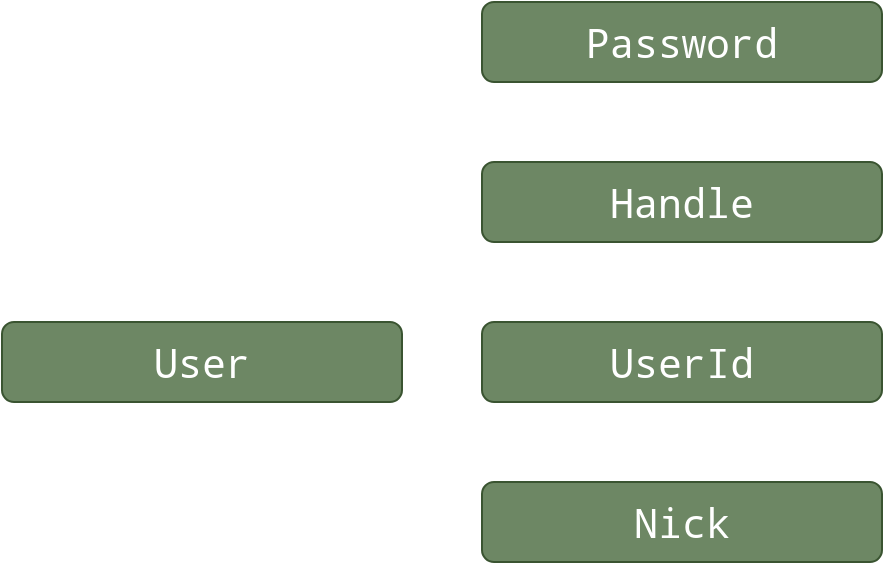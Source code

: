 <mxfile version="21.6.5" type="device">
  <diagram name="Page-1" id="zl64hfSArqwQPHpuLPje">
    <mxGraphModel dx="2074" dy="875" grid="1" gridSize="10" guides="1" tooltips="1" connect="1" arrows="1" fold="1" page="1" pageScale="1" pageWidth="1169" pageHeight="827" math="0" shadow="0">
      <root>
        <mxCell id="0" />
        <mxCell id="1" parent="0" />
        <mxCell id="DjxyfpgczNXvnT9245Vh-2" value="User" style="rounded=1;whiteSpace=wrap;html=1;fillColor=#6d8764;fontColor=#ffffff;strokeColor=#3A5431;fontSize=20;fontStyle=0;fontFamily=Noto Mono;fontSource=https%3A%2F%2Ffonts.googleapis.com%2Fcss%3Ffamily%3DNoto%2BMono;" vertex="1" parent="1">
          <mxGeometry x="200" y="280" width="200" height="40" as="geometry" />
        </mxCell>
        <mxCell id="DjxyfpgczNXvnT9245Vh-3" value="Handle" style="rounded=1;whiteSpace=wrap;html=1;fillColor=#6d8764;fontColor=#ffffff;strokeColor=#3A5431;fontSize=20;fontStyle=0;fontFamily=Noto Mono;fontSource=https%3A%2F%2Ffonts.googleapis.com%2Fcss%3Ffamily%3DNoto%2BMono;" vertex="1" parent="1">
          <mxGeometry x="440" y="200" width="200" height="40" as="geometry" />
        </mxCell>
        <mxCell id="DjxyfpgczNXvnT9245Vh-4" value="Nick" style="rounded=1;whiteSpace=wrap;html=1;fillColor=#6d8764;fontColor=#ffffff;strokeColor=#3A5431;fontSize=20;fontStyle=0;fontFamily=Noto Mono;fontSource=https%3A%2F%2Ffonts.googleapis.com%2Fcss%3Ffamily%3DNoto%2BMono;" vertex="1" parent="1">
          <mxGeometry x="440" y="360" width="200" height="40" as="geometry" />
        </mxCell>
        <mxCell id="DjxyfpgczNXvnT9245Vh-5" value="Password" style="rounded=1;whiteSpace=wrap;html=1;fillColor=#6d8764;fontColor=#ffffff;strokeColor=#3A5431;fontSize=20;fontStyle=0;fontFamily=Noto Mono;fontSource=https%3A%2F%2Ffonts.googleapis.com%2Fcss%3Ffamily%3DNoto%2BMono;" vertex="1" parent="1">
          <mxGeometry x="440" y="120" width="200" height="40" as="geometry" />
        </mxCell>
        <mxCell id="DjxyfpgczNXvnT9245Vh-6" value="UserId" style="rounded=1;whiteSpace=wrap;html=1;fillColor=#6d8764;fontColor=#ffffff;strokeColor=#3A5431;fontSize=20;fontStyle=0;fontFamily=Noto Mono;fontSource=https%3A%2F%2Ffonts.googleapis.com%2Fcss%3Ffamily%3DNoto%2BMono;" vertex="1" parent="1">
          <mxGeometry x="440" y="280" width="200" height="40" as="geometry" />
        </mxCell>
      </root>
    </mxGraphModel>
  </diagram>
</mxfile>
